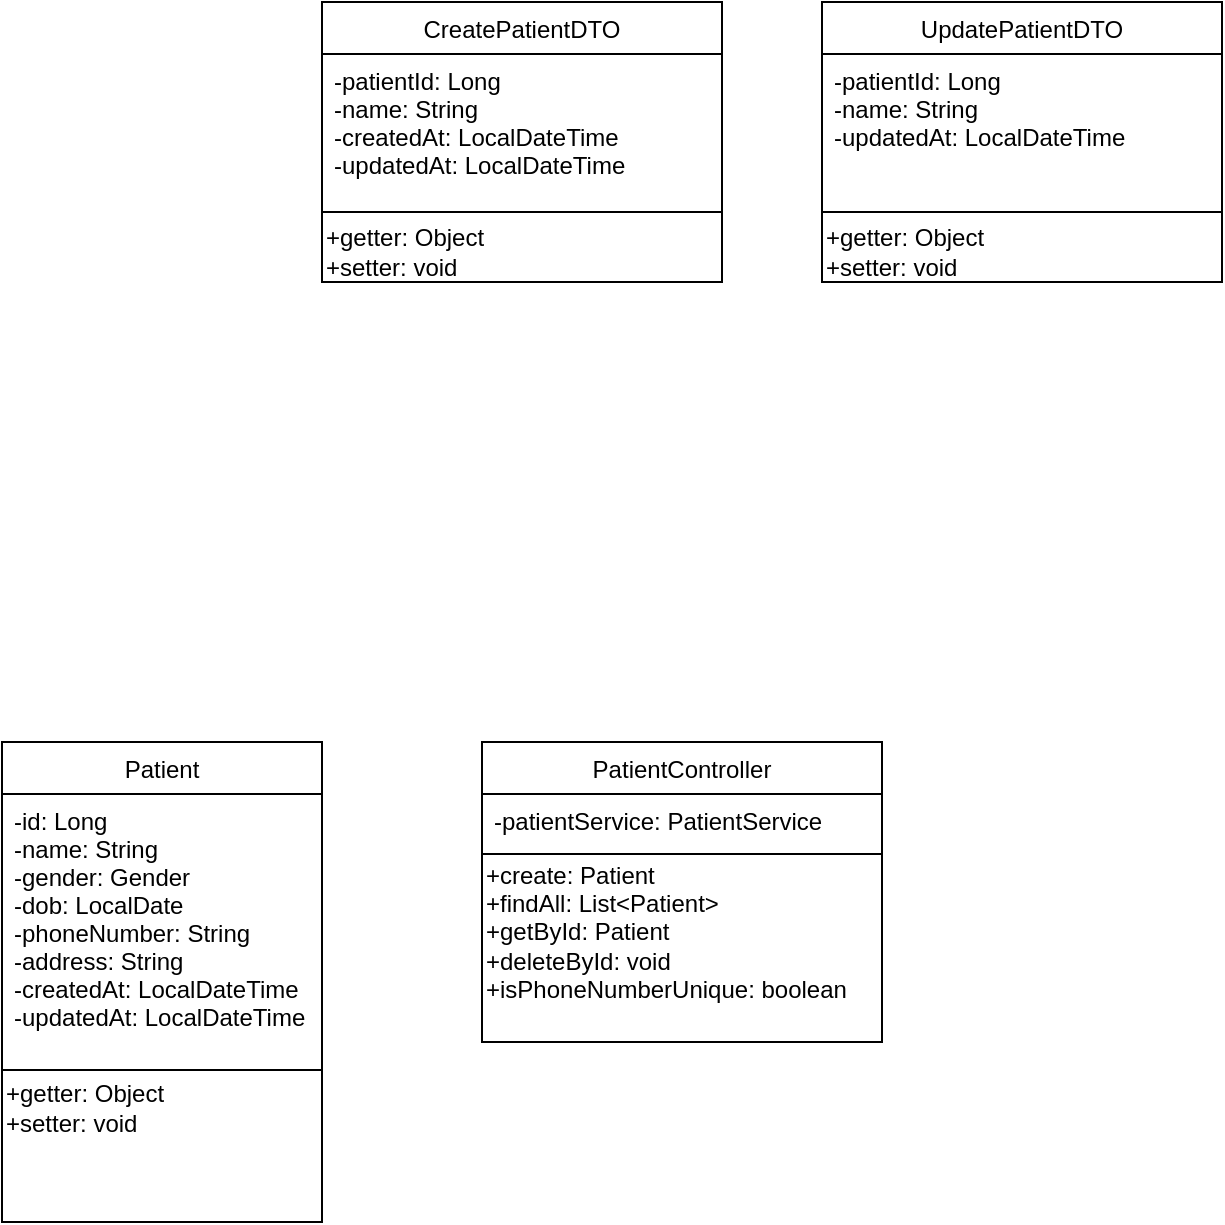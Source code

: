 <mxfile version="14.6.6" type="github">
  <diagram id="C5RBs43oDa-KdzZeNtuy" name="Page-1">
    <mxGraphModel dx="1090" dy="766" grid="1" gridSize="10" guides="1" tooltips="1" connect="1" arrows="1" fold="1" page="1" pageScale="1" pageWidth="827" pageHeight="1169" math="0" shadow="0">
      <root>
        <mxCell id="WIyWlLk6GJQsqaUBKTNV-0" />
        <mxCell id="WIyWlLk6GJQsqaUBKTNV-1" parent="WIyWlLk6GJQsqaUBKTNV-0" />
        <mxCell id="zkfFHV4jXpPFQw0GAbJ--6" value="Patient" style="swimlane;fontStyle=0;align=center;verticalAlign=top;childLayout=stackLayout;horizontal=1;startSize=26;horizontalStack=0;resizeParent=1;resizeLast=0;collapsible=1;marginBottom=0;rounded=0;shadow=0;strokeWidth=1;" parent="WIyWlLk6GJQsqaUBKTNV-1" vertex="1">
          <mxGeometry x="90" y="440" width="160" height="240" as="geometry">
            <mxRectangle x="130" y="380" width="160" height="26" as="alternateBounds" />
          </mxGeometry>
        </mxCell>
        <mxCell id="zkfFHV4jXpPFQw0GAbJ--7" value="-id: Long&#xa;-name: String&#xa;-gender: Gender&#xa;-dob: LocalDate&#xa;-phoneNumber: String&#xa;-address: String&#xa;-createdAt: LocalDateTime&#xa;-updatedAt: LocalDateTime" style="text;align=left;verticalAlign=top;spacingLeft=4;spacingRight=4;overflow=hidden;rotatable=0;points=[[0,0.5],[1,0.5]];portConstraint=eastwest;" parent="zkfFHV4jXpPFQw0GAbJ--6" vertex="1">
          <mxGeometry y="26" width="160" height="134" as="geometry" />
        </mxCell>
        <mxCell id="zkfFHV4jXpPFQw0GAbJ--9" value="" style="line;html=1;strokeWidth=1;align=left;verticalAlign=middle;spacingTop=-1;spacingLeft=3;spacingRight=3;rotatable=0;labelPosition=right;points=[];portConstraint=eastwest;" parent="zkfFHV4jXpPFQw0GAbJ--6" vertex="1">
          <mxGeometry y="160" width="160" height="8" as="geometry" />
        </mxCell>
        <mxCell id="VamWovpJc_V0CRE-rLIE-1" value="+getter: Object&lt;br&gt;+setter: void" style="text;html=1;align=left;verticalAlign=middle;resizable=0;points=[];autosize=1;strokeColor=none;" vertex="1" parent="zkfFHV4jXpPFQw0GAbJ--6">
          <mxGeometry y="168" width="160" height="30" as="geometry" />
        </mxCell>
        <mxCell id="zkfFHV4jXpPFQw0GAbJ--13" value="PatientController" style="swimlane;fontStyle=0;align=center;verticalAlign=top;childLayout=stackLayout;horizontal=1;startSize=26;horizontalStack=0;resizeParent=1;resizeLast=0;collapsible=1;marginBottom=0;rounded=0;shadow=0;strokeWidth=1;" parent="WIyWlLk6GJQsqaUBKTNV-1" vertex="1">
          <mxGeometry x="330" y="440" width="200" height="150" as="geometry">
            <mxRectangle x="340" y="380" width="170" height="26" as="alternateBounds" />
          </mxGeometry>
        </mxCell>
        <mxCell id="zkfFHV4jXpPFQw0GAbJ--14" value="-patientService: PatientService&#xa;" style="text;align=left;verticalAlign=top;spacingLeft=4;spacingRight=4;overflow=hidden;rotatable=0;points=[[0,0.5],[1,0.5]];portConstraint=eastwest;" parent="zkfFHV4jXpPFQw0GAbJ--13" vertex="1">
          <mxGeometry y="26" width="200" height="26" as="geometry" />
        </mxCell>
        <mxCell id="zkfFHV4jXpPFQw0GAbJ--15" value="" style="line;html=1;strokeWidth=1;align=left;verticalAlign=middle;spacingTop=-1;spacingLeft=3;spacingRight=3;rotatable=0;labelPosition=right;points=[];portConstraint=eastwest;" parent="zkfFHV4jXpPFQw0GAbJ--13" vertex="1">
          <mxGeometry y="52" width="200" height="8" as="geometry" />
        </mxCell>
        <mxCell id="VamWovpJc_V0CRE-rLIE-3" value="+create: Patient&lt;br&gt;+findAll: List&amp;lt;Patient&amp;gt;&lt;br&gt;+getById: Patient&lt;br&gt;+deleteById: void&lt;br&gt;+isPhoneNumberUnique: boolean" style="text;html=1;align=left;verticalAlign=middle;resizable=0;points=[];autosize=1;strokeColor=none;" vertex="1" parent="zkfFHV4jXpPFQw0GAbJ--13">
          <mxGeometry y="60" width="200" height="70" as="geometry" />
        </mxCell>
        <mxCell id="VamWovpJc_V0CRE-rLIE-4" value="CreatePatientDTO" style="swimlane;fontStyle=0;align=center;verticalAlign=top;childLayout=stackLayout;horizontal=1;startSize=26;horizontalStack=0;resizeParent=1;resizeLast=0;collapsible=1;marginBottom=0;rounded=0;shadow=0;strokeWidth=1;" vertex="1" parent="WIyWlLk6GJQsqaUBKTNV-1">
          <mxGeometry x="250" y="70" width="200" height="140" as="geometry">
            <mxRectangle x="340" y="380" width="170" height="26" as="alternateBounds" />
          </mxGeometry>
        </mxCell>
        <mxCell id="VamWovpJc_V0CRE-rLIE-5" value="-patientId: Long&#xa;-name: String&#xa;-createdAt: LocalDateTime&#xa;-updatedAt: LocalDateTime&#xa;" style="text;align=left;verticalAlign=top;spacingLeft=4;spacingRight=4;overflow=hidden;rotatable=0;points=[[0,0.5],[1,0.5]];portConstraint=eastwest;" vertex="1" parent="VamWovpJc_V0CRE-rLIE-4">
          <mxGeometry y="26" width="200" height="74" as="geometry" />
        </mxCell>
        <mxCell id="VamWovpJc_V0CRE-rLIE-6" value="" style="line;html=1;strokeWidth=1;align=left;verticalAlign=middle;spacingTop=-1;spacingLeft=3;spacingRight=3;rotatable=0;labelPosition=right;points=[];portConstraint=eastwest;" vertex="1" parent="VamWovpJc_V0CRE-rLIE-4">
          <mxGeometry y="100" width="200" height="10" as="geometry" />
        </mxCell>
        <mxCell id="VamWovpJc_V0CRE-rLIE-7" value="+getter: Object&lt;br&gt;+setter: void" style="text;html=1;align=left;verticalAlign=middle;resizable=0;points=[];autosize=1;strokeColor=none;" vertex="1" parent="VamWovpJc_V0CRE-rLIE-4">
          <mxGeometry y="110" width="200" height="30" as="geometry" />
        </mxCell>
        <mxCell id="VamWovpJc_V0CRE-rLIE-9" value="UpdatePatientDTO" style="swimlane;fontStyle=0;align=center;verticalAlign=top;childLayout=stackLayout;horizontal=1;startSize=26;horizontalStack=0;resizeParent=1;resizeLast=0;collapsible=1;marginBottom=0;rounded=0;shadow=0;strokeWidth=1;" vertex="1" parent="WIyWlLk6GJQsqaUBKTNV-1">
          <mxGeometry x="500" y="70" width="200" height="140" as="geometry">
            <mxRectangle x="340" y="380" width="170" height="26" as="alternateBounds" />
          </mxGeometry>
        </mxCell>
        <mxCell id="VamWovpJc_V0CRE-rLIE-10" value="-patientId: Long&#xa;-name: String&#xa;-updatedAt: LocalDateTime&#xa;" style="text;align=left;verticalAlign=top;spacingLeft=4;spacingRight=4;overflow=hidden;rotatable=0;points=[[0,0.5],[1,0.5]];portConstraint=eastwest;" vertex="1" parent="VamWovpJc_V0CRE-rLIE-9">
          <mxGeometry y="26" width="200" height="74" as="geometry" />
        </mxCell>
        <mxCell id="VamWovpJc_V0CRE-rLIE-11" value="" style="line;html=1;strokeWidth=1;align=left;verticalAlign=middle;spacingTop=-1;spacingLeft=3;spacingRight=3;rotatable=0;labelPosition=right;points=[];portConstraint=eastwest;" vertex="1" parent="VamWovpJc_V0CRE-rLIE-9">
          <mxGeometry y="100" width="200" height="10" as="geometry" />
        </mxCell>
        <mxCell id="VamWovpJc_V0CRE-rLIE-12" value="+getter: Object&lt;br&gt;+setter: void" style="text;html=1;align=left;verticalAlign=middle;resizable=0;points=[];autosize=1;strokeColor=none;" vertex="1" parent="VamWovpJc_V0CRE-rLIE-9">
          <mxGeometry y="110" width="200" height="30" as="geometry" />
        </mxCell>
      </root>
    </mxGraphModel>
  </diagram>
</mxfile>
